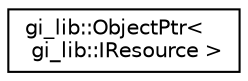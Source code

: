 digraph "Graphical Class Hierarchy"
{
  edge [fontname="Helvetica",fontsize="10",labelfontname="Helvetica",labelfontsize="10"];
  node [fontname="Helvetica",fontsize="10",shape=record];
  rankdir="LR";
  Node1 [label="gi_lib::ObjectPtr\<\l gi_lib::IResource \>",height=0.2,width=0.4,color="black", fillcolor="white", style="filled",URL="$classgi__lib_1_1_object_ptr.html"];
}
